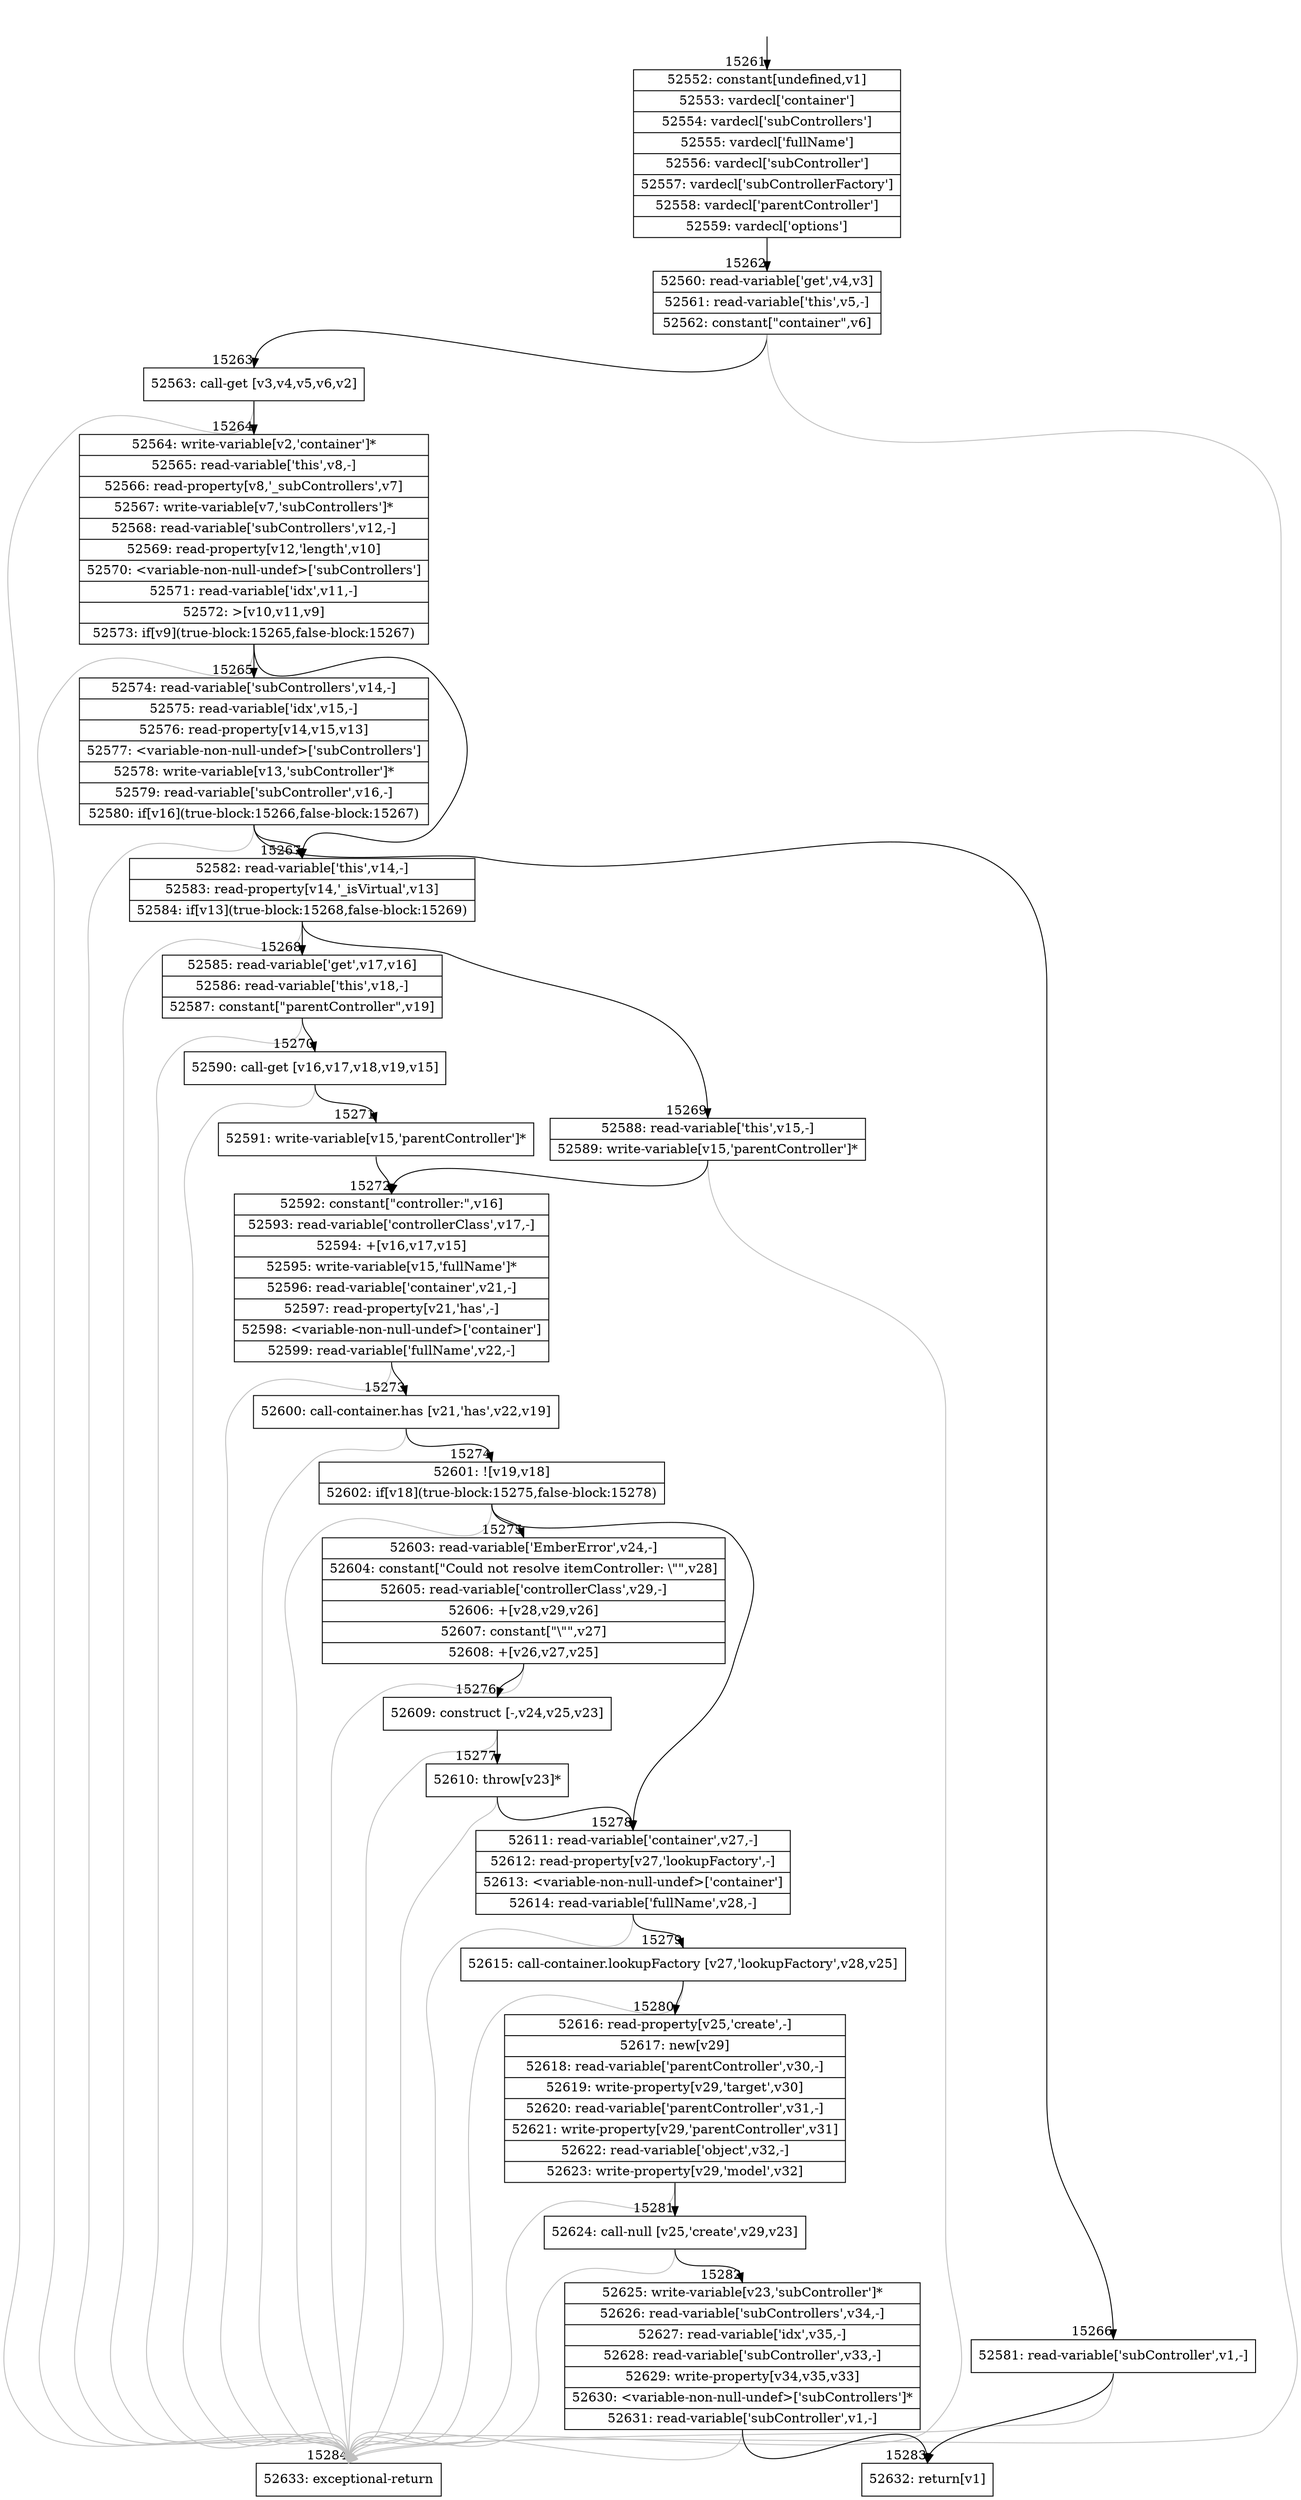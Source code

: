 digraph {
rankdir="TD"
BB_entry1292[shape=none,label=""];
BB_entry1292 -> BB15261 [tailport=s, headport=n, headlabel="    15261"]
BB15261 [shape=record label="{52552: constant[undefined,v1]|52553: vardecl['container']|52554: vardecl['subControllers']|52555: vardecl['fullName']|52556: vardecl['subController']|52557: vardecl['subControllerFactory']|52558: vardecl['parentController']|52559: vardecl['options']}" ] 
BB15261 -> BB15262 [tailport=s, headport=n, headlabel="      15262"]
BB15262 [shape=record label="{52560: read-variable['get',v4,v3]|52561: read-variable['this',v5,-]|52562: constant[\"container\",v6]}" ] 
BB15262 -> BB15263 [tailport=s, headport=n, headlabel="      15263"]
BB15262 -> BB15284 [tailport=s, headport=n, color=gray, headlabel="      15284"]
BB15263 [shape=record label="{52563: call-get [v3,v4,v5,v6,v2]}" ] 
BB15263 -> BB15264 [tailport=s, headport=n, headlabel="      15264"]
BB15263 -> BB15284 [tailport=s, headport=n, color=gray]
BB15264 [shape=record label="{52564: write-variable[v2,'container']*|52565: read-variable['this',v8,-]|52566: read-property[v8,'_subControllers',v7]|52567: write-variable[v7,'subControllers']*|52568: read-variable['subControllers',v12,-]|52569: read-property[v12,'length',v10]|52570: \<variable-non-null-undef\>['subControllers']|52571: read-variable['idx',v11,-]|52572: \>[v10,v11,v9]|52573: if[v9](true-block:15265,false-block:15267)}" ] 
BB15264 -> BB15265 [tailport=s, headport=n, headlabel="      15265"]
BB15264 -> BB15267 [tailport=s, headport=n, headlabel="      15267"]
BB15264 -> BB15284 [tailport=s, headport=n, color=gray]
BB15265 [shape=record label="{52574: read-variable['subControllers',v14,-]|52575: read-variable['idx',v15,-]|52576: read-property[v14,v15,v13]|52577: \<variable-non-null-undef\>['subControllers']|52578: write-variable[v13,'subController']*|52579: read-variable['subController',v16,-]|52580: if[v16](true-block:15266,false-block:15267)}" ] 
BB15265 -> BB15266 [tailport=s, headport=n, headlabel="      15266"]
BB15265 -> BB15267 [tailport=s, headport=n]
BB15265 -> BB15284 [tailport=s, headport=n, color=gray]
BB15266 [shape=record label="{52581: read-variable['subController',v1,-]}" ] 
BB15266 -> BB15283 [tailport=s, headport=n, headlabel="      15283"]
BB15266 -> BB15284 [tailport=s, headport=n, color=gray]
BB15267 [shape=record label="{52582: read-variable['this',v14,-]|52583: read-property[v14,'_isVirtual',v13]|52584: if[v13](true-block:15268,false-block:15269)}" ] 
BB15267 -> BB15268 [tailport=s, headport=n, headlabel="      15268"]
BB15267 -> BB15269 [tailport=s, headport=n, headlabel="      15269"]
BB15267 -> BB15284 [tailport=s, headport=n, color=gray]
BB15268 [shape=record label="{52585: read-variable['get',v17,v16]|52586: read-variable['this',v18,-]|52587: constant[\"parentController\",v19]}" ] 
BB15268 -> BB15270 [tailport=s, headport=n, headlabel="      15270"]
BB15268 -> BB15284 [tailport=s, headport=n, color=gray]
BB15269 [shape=record label="{52588: read-variable['this',v15,-]|52589: write-variable[v15,'parentController']*}" ] 
BB15269 -> BB15272 [tailport=s, headport=n, headlabel="      15272"]
BB15269 -> BB15284 [tailport=s, headport=n, color=gray]
BB15270 [shape=record label="{52590: call-get [v16,v17,v18,v19,v15]}" ] 
BB15270 -> BB15271 [tailport=s, headport=n, headlabel="      15271"]
BB15270 -> BB15284 [tailport=s, headport=n, color=gray]
BB15271 [shape=record label="{52591: write-variable[v15,'parentController']*}" ] 
BB15271 -> BB15272 [tailport=s, headport=n]
BB15272 [shape=record label="{52592: constant[\"controller:\",v16]|52593: read-variable['controllerClass',v17,-]|52594: +[v16,v17,v15]|52595: write-variable[v15,'fullName']*|52596: read-variable['container',v21,-]|52597: read-property[v21,'has',-]|52598: \<variable-non-null-undef\>['container']|52599: read-variable['fullName',v22,-]}" ] 
BB15272 -> BB15273 [tailport=s, headport=n, headlabel="      15273"]
BB15272 -> BB15284 [tailport=s, headport=n, color=gray]
BB15273 [shape=record label="{52600: call-container.has [v21,'has',v22,v19]}" ] 
BB15273 -> BB15274 [tailport=s, headport=n, headlabel="      15274"]
BB15273 -> BB15284 [tailport=s, headport=n, color=gray]
BB15274 [shape=record label="{52601: ![v19,v18]|52602: if[v18](true-block:15275,false-block:15278)}" ] 
BB15274 -> BB15275 [tailport=s, headport=n, headlabel="      15275"]
BB15274 -> BB15278 [tailport=s, headport=n, headlabel="      15278"]
BB15274 -> BB15284 [tailport=s, headport=n, color=gray]
BB15275 [shape=record label="{52603: read-variable['EmberError',v24,-]|52604: constant[\"Could not resolve itemController: \\\"\",v28]|52605: read-variable['controllerClass',v29,-]|52606: +[v28,v29,v26]|52607: constant[\"\\\"\",v27]|52608: +[v26,v27,v25]}" ] 
BB15275 -> BB15276 [tailport=s, headport=n, headlabel="      15276"]
BB15275 -> BB15284 [tailport=s, headport=n, color=gray]
BB15276 [shape=record label="{52609: construct [-,v24,v25,v23]}" ] 
BB15276 -> BB15277 [tailport=s, headport=n, headlabel="      15277"]
BB15276 -> BB15284 [tailport=s, headport=n, color=gray]
BB15277 [shape=record label="{52610: throw[v23]*}" ] 
BB15277 -> BB15278 [tailport=s, headport=n]
BB15277 -> BB15284 [tailport=s, headport=n, color=gray]
BB15278 [shape=record label="{52611: read-variable['container',v27,-]|52612: read-property[v27,'lookupFactory',-]|52613: \<variable-non-null-undef\>['container']|52614: read-variable['fullName',v28,-]}" ] 
BB15278 -> BB15279 [tailport=s, headport=n, headlabel="      15279"]
BB15278 -> BB15284 [tailport=s, headport=n, color=gray]
BB15279 [shape=record label="{52615: call-container.lookupFactory [v27,'lookupFactory',v28,v25]}" ] 
BB15279 -> BB15280 [tailport=s, headport=n, headlabel="      15280"]
BB15279 -> BB15284 [tailport=s, headport=n, color=gray]
BB15280 [shape=record label="{52616: read-property[v25,'create',-]|52617: new[v29]|52618: read-variable['parentController',v30,-]|52619: write-property[v29,'target',v30]|52620: read-variable['parentController',v31,-]|52621: write-property[v29,'parentController',v31]|52622: read-variable['object',v32,-]|52623: write-property[v29,'model',v32]}" ] 
BB15280 -> BB15281 [tailport=s, headport=n, headlabel="      15281"]
BB15280 -> BB15284 [tailport=s, headport=n, color=gray]
BB15281 [shape=record label="{52624: call-null [v25,'create',v29,v23]}" ] 
BB15281 -> BB15282 [tailport=s, headport=n, headlabel="      15282"]
BB15281 -> BB15284 [tailport=s, headport=n, color=gray]
BB15282 [shape=record label="{52625: write-variable[v23,'subController']*|52626: read-variable['subControllers',v34,-]|52627: read-variable['idx',v35,-]|52628: read-variable['subController',v33,-]|52629: write-property[v34,v35,v33]|52630: \<variable-non-null-undef\>['subControllers']*|52631: read-variable['subController',v1,-]}" ] 
BB15282 -> BB15283 [tailport=s, headport=n]
BB15282 -> BB15284 [tailport=s, headport=n, color=gray]
BB15283 [shape=record label="{52632: return[v1]}" ] 
BB15284 [shape=record label="{52633: exceptional-return}" ] 
//#$~ 28130
}
